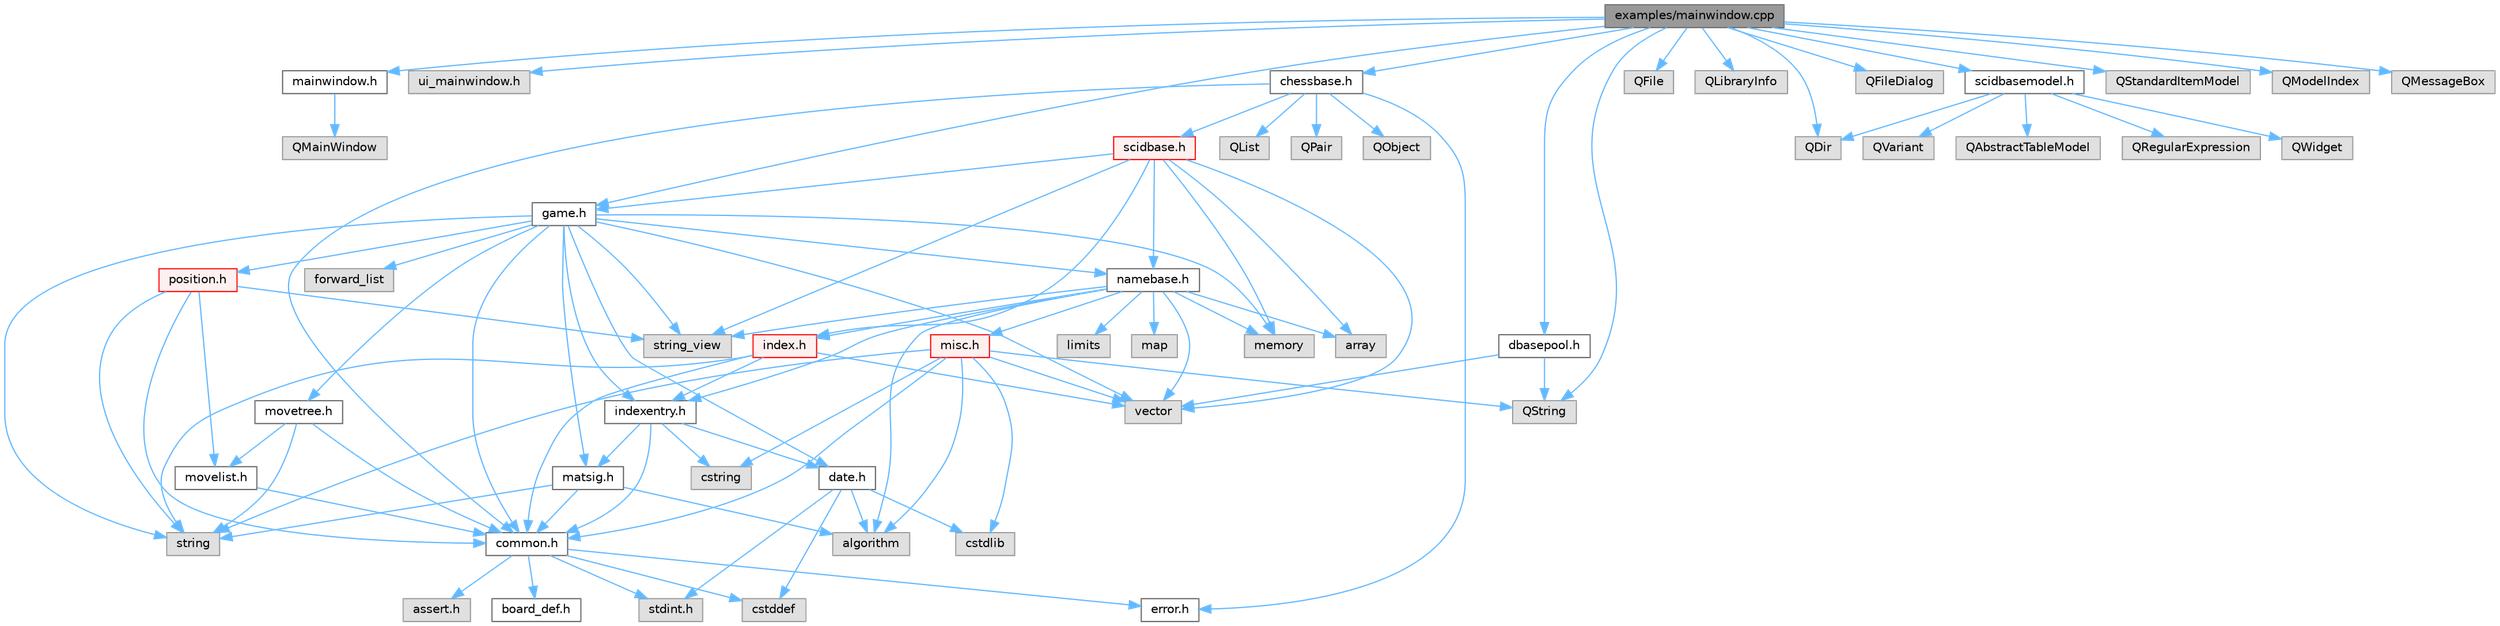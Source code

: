 digraph "examples/mainwindow.cpp"
{
 // LATEX_PDF_SIZE
  bgcolor="transparent";
  edge [fontname=Helvetica,fontsize=10,labelfontname=Helvetica,labelfontsize=10];
  node [fontname=Helvetica,fontsize=10,shape=box,height=0.2,width=0.4];
  Node1 [id="Node000001",label="examples/mainwindow.cpp",height=0.2,width=0.4,color="gray40", fillcolor="grey60", style="filled", fontcolor="black",tooltip=" "];
  Node1 -> Node2 [id="edge1_Node000001_Node000002",color="steelblue1",style="solid",tooltip=" "];
  Node2 [id="Node000002",label="mainwindow.h",height=0.2,width=0.4,color="grey40", fillcolor="white", style="filled",URL="$mainwindow_8h.html",tooltip=" "];
  Node2 -> Node3 [id="edge2_Node000002_Node000003",color="steelblue1",style="solid",tooltip=" "];
  Node3 [id="Node000003",label="QMainWindow",height=0.2,width=0.4,color="grey60", fillcolor="#E0E0E0", style="filled",tooltip=" "];
  Node1 -> Node4 [id="edge3_Node000001_Node000004",color="steelblue1",style="solid",tooltip=" "];
  Node4 [id="Node000004",label="ui_mainwindow.h",height=0.2,width=0.4,color="grey60", fillcolor="#E0E0E0", style="filled",tooltip=" "];
  Node1 -> Node5 [id="edge4_Node000001_Node000005",color="steelblue1",style="solid",tooltip=" "];
  Node5 [id="Node000005",label="game.h",height=0.2,width=0.4,color="grey40", fillcolor="white", style="filled",URL="$game_8h.html",tooltip=" "];
  Node5 -> Node6 [id="edge5_Node000005_Node000006",color="steelblue1",style="solid",tooltip=" "];
  Node6 [id="Node000006",label="common.h",height=0.2,width=0.4,color="grey40", fillcolor="white", style="filled",URL="$common_8h.html",tooltip=" "];
  Node6 -> Node7 [id="edge6_Node000006_Node000007",color="steelblue1",style="solid",tooltip=" "];
  Node7 [id="Node000007",label="board_def.h",height=0.2,width=0.4,color="grey40", fillcolor="white", style="filled",URL="$board__def_8h.html",tooltip=" "];
  Node6 -> Node8 [id="edge7_Node000006_Node000008",color="steelblue1",style="solid",tooltip=" "];
  Node8 [id="Node000008",label="error.h",height=0.2,width=0.4,color="grey40", fillcolor="white", style="filled",URL="$error_8h.html",tooltip=" "];
  Node6 -> Node9 [id="edge8_Node000006_Node000009",color="steelblue1",style="solid",tooltip=" "];
  Node9 [id="Node000009",label="assert.h",height=0.2,width=0.4,color="grey60", fillcolor="#E0E0E0", style="filled",tooltip=" "];
  Node6 -> Node10 [id="edge9_Node000006_Node000010",color="steelblue1",style="solid",tooltip=" "];
  Node10 [id="Node000010",label="cstddef",height=0.2,width=0.4,color="grey60", fillcolor="#E0E0E0", style="filled",tooltip=" "];
  Node6 -> Node11 [id="edge10_Node000006_Node000011",color="steelblue1",style="solid",tooltip=" "];
  Node11 [id="Node000011",label="stdint.h",height=0.2,width=0.4,color="grey60", fillcolor="#E0E0E0", style="filled",tooltip=" "];
  Node5 -> Node12 [id="edge11_Node000005_Node000012",color="steelblue1",style="solid",tooltip=" "];
  Node12 [id="Node000012",label="date.h",height=0.2,width=0.4,color="grey40", fillcolor="white", style="filled",URL="$date_8h.html",tooltip=" "];
  Node12 -> Node13 [id="edge12_Node000012_Node000013",color="steelblue1",style="solid",tooltip=" "];
  Node13 [id="Node000013",label="algorithm",height=0.2,width=0.4,color="grey60", fillcolor="#E0E0E0", style="filled",tooltip=" "];
  Node12 -> Node10 [id="edge13_Node000012_Node000010",color="steelblue1",style="solid",tooltip=" "];
  Node12 -> Node14 [id="edge14_Node000012_Node000014",color="steelblue1",style="solid",tooltip=" "];
  Node14 [id="Node000014",label="cstdlib",height=0.2,width=0.4,color="grey60", fillcolor="#E0E0E0", style="filled",tooltip=" "];
  Node12 -> Node11 [id="edge15_Node000012_Node000011",color="steelblue1",style="solid",tooltip=" "];
  Node5 -> Node15 [id="edge16_Node000005_Node000015",color="steelblue1",style="solid",tooltip=" "];
  Node15 [id="Node000015",label="indexentry.h",height=0.2,width=0.4,color="grey40", fillcolor="white", style="filled",URL="$indexentry_8h.html",tooltip=" "];
  Node15 -> Node6 [id="edge17_Node000015_Node000006",color="steelblue1",style="solid",tooltip=" "];
  Node15 -> Node12 [id="edge18_Node000015_Node000012",color="steelblue1",style="solid",tooltip=" "];
  Node15 -> Node16 [id="edge19_Node000015_Node000016",color="steelblue1",style="solid",tooltip=" "];
  Node16 [id="Node000016",label="matsig.h",height=0.2,width=0.4,color="grey40", fillcolor="white", style="filled",URL="$matsig_8h.html",tooltip=" "];
  Node16 -> Node6 [id="edge20_Node000016_Node000006",color="steelblue1",style="solid",tooltip=" "];
  Node16 -> Node13 [id="edge21_Node000016_Node000013",color="steelblue1",style="solid",tooltip=" "];
  Node16 -> Node17 [id="edge22_Node000016_Node000017",color="steelblue1",style="solid",tooltip=" "];
  Node17 [id="Node000017",label="string",height=0.2,width=0.4,color="grey60", fillcolor="#E0E0E0", style="filled",tooltip=" "];
  Node15 -> Node18 [id="edge23_Node000015_Node000018",color="steelblue1",style="solid",tooltip=" "];
  Node18 [id="Node000018",label="cstring",height=0.2,width=0.4,color="grey60", fillcolor="#E0E0E0", style="filled",tooltip=" "];
  Node5 -> Node16 [id="edge24_Node000005_Node000016",color="steelblue1",style="solid",tooltip=" "];
  Node5 -> Node19 [id="edge25_Node000005_Node000019",color="steelblue1",style="solid",tooltip=" "];
  Node19 [id="Node000019",label="movetree.h",height=0.2,width=0.4,color="grey40", fillcolor="white", style="filled",URL="$movetree_8h.html",tooltip=" "];
  Node19 -> Node6 [id="edge26_Node000019_Node000006",color="steelblue1",style="solid",tooltip=" "];
  Node19 -> Node20 [id="edge27_Node000019_Node000020",color="steelblue1",style="solid",tooltip=" "];
  Node20 [id="Node000020",label="movelist.h",height=0.2,width=0.4,color="grey40", fillcolor="white", style="filled",URL="$movelist_8h.html",tooltip=" "];
  Node20 -> Node6 [id="edge28_Node000020_Node000006",color="steelblue1",style="solid",tooltip=" "];
  Node19 -> Node17 [id="edge29_Node000019_Node000017",color="steelblue1",style="solid",tooltip=" "];
  Node5 -> Node21 [id="edge30_Node000005_Node000021",color="steelblue1",style="solid",tooltip=" "];
  Node21 [id="Node000021",label="namebase.h",height=0.2,width=0.4,color="grey40", fillcolor="white", style="filled",URL="$namebase_8h.html",tooltip=" "];
  Node21 -> Node22 [id="edge31_Node000021_Node000022",color="steelblue1",style="solid",tooltip=" "];
  Node22 [id="Node000022",label="index.h",height=0.2,width=0.4,color="red", fillcolor="#FFF0F0", style="filled",URL="$index_8h.html",tooltip=" "];
  Node22 -> Node6 [id="edge32_Node000022_Node000006",color="steelblue1",style="solid",tooltip=" "];
  Node22 -> Node15 [id="edge33_Node000022_Node000015",color="steelblue1",style="solid",tooltip=" "];
  Node22 -> Node17 [id="edge34_Node000022_Node000017",color="steelblue1",style="solid",tooltip=" "];
  Node22 -> Node25 [id="edge35_Node000022_Node000025",color="steelblue1",style="solid",tooltip=" "];
  Node25 [id="Node000025",label="vector",height=0.2,width=0.4,color="grey60", fillcolor="#E0E0E0", style="filled",tooltip=" "];
  Node21 -> Node15 [id="edge36_Node000021_Node000015",color="steelblue1",style="solid",tooltip=" "];
  Node21 -> Node26 [id="edge37_Node000021_Node000026",color="steelblue1",style="solid",tooltip=" "];
  Node26 [id="Node000026",label="misc.h",height=0.2,width=0.4,color="red", fillcolor="#FFF0F0", style="filled",URL="$misc_8h.html",tooltip=" "];
  Node26 -> Node6 [id="edge38_Node000026_Node000006",color="steelblue1",style="solid",tooltip=" "];
  Node26 -> Node13 [id="edge39_Node000026_Node000013",color="steelblue1",style="solid",tooltip=" "];
  Node26 -> Node17 [id="edge40_Node000026_Node000017",color="steelblue1",style="solid",tooltip=" "];
  Node26 -> Node18 [id="edge41_Node000026_Node000018",color="steelblue1",style="solid",tooltip=" "];
  Node26 -> Node14 [id="edge42_Node000026_Node000014",color="steelblue1",style="solid",tooltip=" "];
  Node26 -> Node25 [id="edge43_Node000026_Node000025",color="steelblue1",style="solid",tooltip=" "];
  Node26 -> Node31 [id="edge44_Node000026_Node000031",color="steelblue1",style="solid",tooltip=" "];
  Node31 [id="Node000031",label="QString",height=0.2,width=0.4,color="grey60", fillcolor="#E0E0E0", style="filled",tooltip=" "];
  Node21 -> Node13 [id="edge45_Node000021_Node000013",color="steelblue1",style="solid",tooltip=" "];
  Node21 -> Node33 [id="edge46_Node000021_Node000033",color="steelblue1",style="solid",tooltip=" "];
  Node33 [id="Node000033",label="array",height=0.2,width=0.4,color="grey60", fillcolor="#E0E0E0", style="filled",tooltip=" "];
  Node21 -> Node34 [id="edge47_Node000021_Node000034",color="steelblue1",style="solid",tooltip=" "];
  Node34 [id="Node000034",label="limits",height=0.2,width=0.4,color="grey60", fillcolor="#E0E0E0", style="filled",tooltip=" "];
  Node21 -> Node35 [id="edge48_Node000021_Node000035",color="steelblue1",style="solid",tooltip=" "];
  Node35 [id="Node000035",label="map",height=0.2,width=0.4,color="grey60", fillcolor="#E0E0E0", style="filled",tooltip=" "];
  Node21 -> Node36 [id="edge49_Node000021_Node000036",color="steelblue1",style="solid",tooltip=" "];
  Node36 [id="Node000036",label="memory",height=0.2,width=0.4,color="grey60", fillcolor="#E0E0E0", style="filled",tooltip=" "];
  Node21 -> Node37 [id="edge50_Node000021_Node000037",color="steelblue1",style="solid",tooltip=" "];
  Node37 [id="Node000037",label="string_view",height=0.2,width=0.4,color="grey60", fillcolor="#E0E0E0", style="filled",tooltip=" "];
  Node21 -> Node25 [id="edge51_Node000021_Node000025",color="steelblue1",style="solid",tooltip=" "];
  Node5 -> Node38 [id="edge52_Node000005_Node000038",color="steelblue1",style="solid",tooltip=" "];
  Node38 [id="Node000038",label="position.h",height=0.2,width=0.4,color="red", fillcolor="#FFF0F0", style="filled",URL="$position_8h.html",tooltip=" "];
  Node38 -> Node6 [id="edge53_Node000038_Node000006",color="steelblue1",style="solid",tooltip=" "];
  Node38 -> Node20 [id="edge54_Node000038_Node000020",color="steelblue1",style="solid",tooltip=" "];
  Node38 -> Node17 [id="edge55_Node000038_Node000017",color="steelblue1",style="solid",tooltip=" "];
  Node38 -> Node37 [id="edge56_Node000038_Node000037",color="steelblue1",style="solid",tooltip=" "];
  Node5 -> Node39 [id="edge57_Node000005_Node000039",color="steelblue1",style="solid",tooltip=" "];
  Node39 [id="Node000039",label="forward_list",height=0.2,width=0.4,color="grey60", fillcolor="#E0E0E0", style="filled",tooltip=" "];
  Node5 -> Node36 [id="edge58_Node000005_Node000036",color="steelblue1",style="solid",tooltip=" "];
  Node5 -> Node17 [id="edge59_Node000005_Node000017",color="steelblue1",style="solid",tooltip=" "];
  Node5 -> Node37 [id="edge60_Node000005_Node000037",color="steelblue1",style="solid",tooltip=" "];
  Node5 -> Node25 [id="edge61_Node000005_Node000025",color="steelblue1",style="solid",tooltip=" "];
  Node1 -> Node40 [id="edge62_Node000001_Node000040",color="steelblue1",style="solid",tooltip=" "];
  Node40 [id="Node000040",label="chessbase.h",height=0.2,width=0.4,color="grey40", fillcolor="white", style="filled",URL="$chessbase_8h.html",tooltip=" "];
  Node40 -> Node41 [id="edge63_Node000040_Node000041",color="steelblue1",style="solid",tooltip=" "];
  Node41 [id="Node000041",label="QObject",height=0.2,width=0.4,color="grey60", fillcolor="#E0E0E0", style="filled",tooltip=" "];
  Node40 -> Node6 [id="edge64_Node000040_Node000006",color="steelblue1",style="solid",tooltip=" "];
  Node40 -> Node8 [id="edge65_Node000040_Node000008",color="steelblue1",style="solid",tooltip=" "];
  Node40 -> Node42 [id="edge66_Node000040_Node000042",color="steelblue1",style="solid",tooltip=" "];
  Node42 [id="Node000042",label="scidbase.h",height=0.2,width=0.4,color="red", fillcolor="#FFF0F0", style="filled",URL="$scidbase_8h.html",tooltip=" "];
  Node42 -> Node5 [id="edge67_Node000042_Node000005",color="steelblue1",style="solid",tooltip=" "];
  Node42 -> Node22 [id="edge68_Node000042_Node000022",color="steelblue1",style="solid",tooltip=" "];
  Node42 -> Node21 [id="edge69_Node000042_Node000021",color="steelblue1",style="solid",tooltip=" "];
  Node42 -> Node33 [id="edge70_Node000042_Node000033",color="steelblue1",style="solid",tooltip=" "];
  Node42 -> Node36 [id="edge71_Node000042_Node000036",color="steelblue1",style="solid",tooltip=" "];
  Node42 -> Node37 [id="edge72_Node000042_Node000037",color="steelblue1",style="solid",tooltip=" "];
  Node42 -> Node25 [id="edge73_Node000042_Node000025",color="steelblue1",style="solid",tooltip=" "];
  Node40 -> Node54 [id="edge74_Node000040_Node000054",color="steelblue1",style="solid",tooltip=" "];
  Node54 [id="Node000054",label="QList",height=0.2,width=0.4,color="grey60", fillcolor="#E0E0E0", style="filled",tooltip=" "];
  Node40 -> Node55 [id="edge75_Node000040_Node000055",color="steelblue1",style="solid",tooltip=" "];
  Node55 [id="Node000055",label="QPair",height=0.2,width=0.4,color="grey60", fillcolor="#E0E0E0", style="filled",tooltip=" "];
  Node1 -> Node56 [id="edge76_Node000001_Node000056",color="steelblue1",style="solid",tooltip=" "];
  Node56 [id="Node000056",label="dbasepool.h",height=0.2,width=0.4,color="grey40", fillcolor="white", style="filled",URL="$dbasepool_8h.html",tooltip=" "];
  Node56 -> Node25 [id="edge77_Node000056_Node000025",color="steelblue1",style="solid",tooltip=" "];
  Node56 -> Node31 [id="edge78_Node000056_Node000031",color="steelblue1",style="solid",tooltip=" "];
  Node1 -> Node57 [id="edge79_Node000001_Node000057",color="steelblue1",style="solid",tooltip=" "];
  Node57 [id="Node000057",label="QFile",height=0.2,width=0.4,color="grey60", fillcolor="#E0E0E0", style="filled",tooltip=" "];
  Node1 -> Node58 [id="edge80_Node000001_Node000058",color="steelblue1",style="solid",tooltip=" "];
  Node58 [id="Node000058",label="QLibraryInfo",height=0.2,width=0.4,color="grey60", fillcolor="#E0E0E0", style="filled",tooltip=" "];
  Node1 -> Node59 [id="edge81_Node000001_Node000059",color="steelblue1",style="solid",tooltip=" "];
  Node59 [id="Node000059",label="QDir",height=0.2,width=0.4,color="grey60", fillcolor="#E0E0E0", style="filled",tooltip=" "];
  Node1 -> Node60 [id="edge82_Node000001_Node000060",color="steelblue1",style="solid",tooltip=" "];
  Node60 [id="Node000060",label="QFileDialog",height=0.2,width=0.4,color="grey60", fillcolor="#E0E0E0", style="filled",tooltip=" "];
  Node1 -> Node61 [id="edge83_Node000001_Node000061",color="steelblue1",style="solid",tooltip=" "];
  Node61 [id="Node000061",label="scidbasemodel.h",height=0.2,width=0.4,color="grey40", fillcolor="white", style="filled",URL="$scidbasemodel_8h.html",tooltip=" "];
  Node61 -> Node62 [id="edge84_Node000061_Node000062",color="steelblue1",style="solid",tooltip=" "];
  Node62 [id="Node000062",label="QAbstractTableModel",height=0.2,width=0.4,color="grey60", fillcolor="#E0E0E0", style="filled",tooltip=" "];
  Node61 -> Node59 [id="edge85_Node000061_Node000059",color="steelblue1",style="solid",tooltip=" "];
  Node61 -> Node63 [id="edge86_Node000061_Node000063",color="steelblue1",style="solid",tooltip=" "];
  Node63 [id="Node000063",label="QRegularExpression",height=0.2,width=0.4,color="grey60", fillcolor="#E0E0E0", style="filled",tooltip=" "];
  Node61 -> Node64 [id="edge87_Node000061_Node000064",color="steelblue1",style="solid",tooltip=" "];
  Node64 [id="Node000064",label="QWidget",height=0.2,width=0.4,color="grey60", fillcolor="#E0E0E0", style="filled",tooltip=" "];
  Node61 -> Node65 [id="edge88_Node000061_Node000065",color="steelblue1",style="solid",tooltip=" "];
  Node65 [id="Node000065",label="QVariant",height=0.2,width=0.4,color="grey60", fillcolor="#E0E0E0", style="filled",tooltip=" "];
  Node1 -> Node66 [id="edge89_Node000001_Node000066",color="steelblue1",style="solid",tooltip=" "];
  Node66 [id="Node000066",label="QStandardItemModel",height=0.2,width=0.4,color="grey60", fillcolor="#E0E0E0", style="filled",tooltip=" "];
  Node1 -> Node67 [id="edge90_Node000001_Node000067",color="steelblue1",style="solid",tooltip=" "];
  Node67 [id="Node000067",label="QModelIndex",height=0.2,width=0.4,color="grey60", fillcolor="#E0E0E0", style="filled",tooltip=" "];
  Node1 -> Node31 [id="edge91_Node000001_Node000031",color="steelblue1",style="solid",tooltip=" "];
  Node1 -> Node68 [id="edge92_Node000001_Node000068",color="steelblue1",style="solid",tooltip=" "];
  Node68 [id="Node000068",label="QMessageBox",height=0.2,width=0.4,color="grey60", fillcolor="#E0E0E0", style="filled",tooltip=" "];
}
